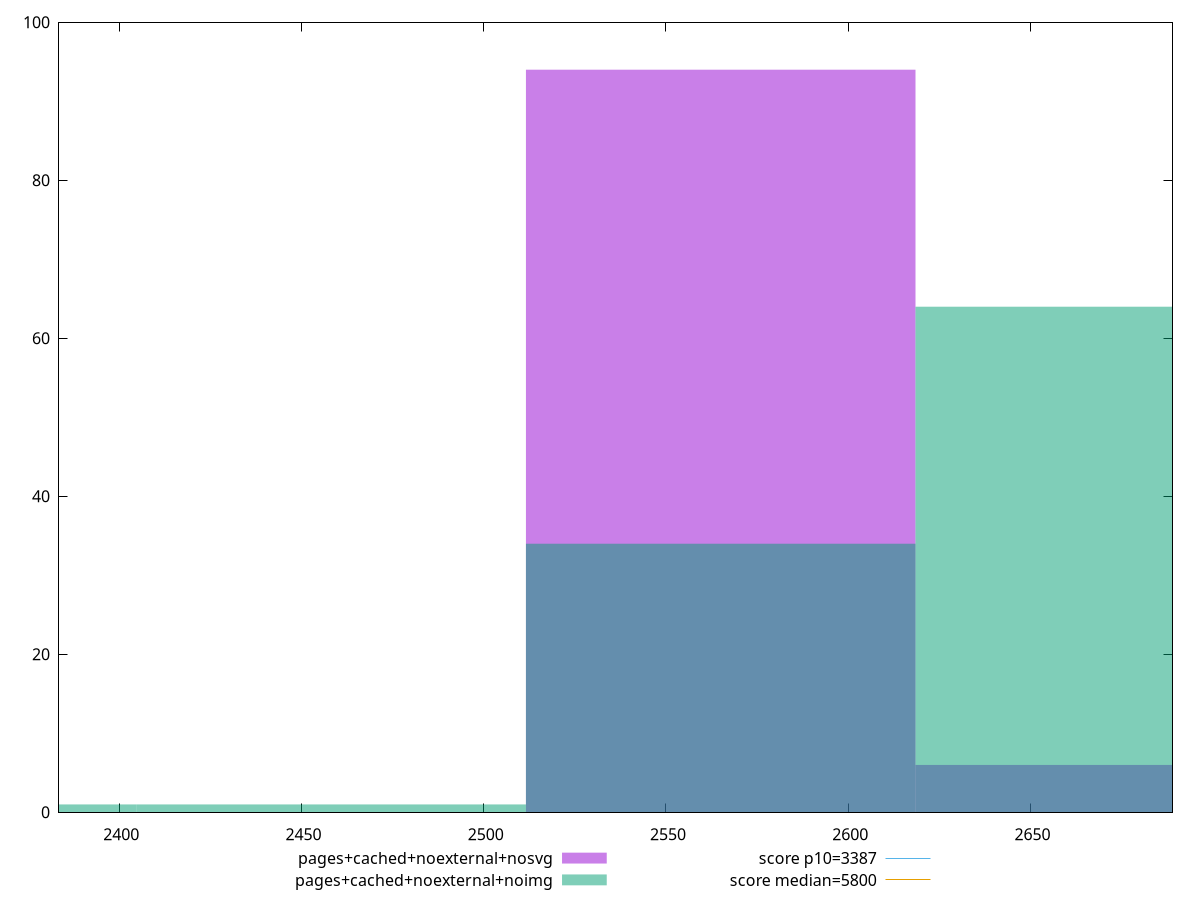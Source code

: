 reset

$pagesCachedNoexternalNosvg <<EOF
2565.021980202646 94
2671.897896044423 6
EOF

$pagesCachedNoexternalNoimg <<EOF
2565.021980202646 34
2671.897896044423 64
2458.146064360869 1
2351.2701485190923 1
EOF

set key outside below
set boxwidth 106.87591584177692
set xrange [2383.476745090407:2688.970618200059]
set yrange [0:100]
set style fill transparent solid 0.5 noborder

set parametric
set terminal svg size 640, 500 enhanced background rgb 'white'
set output "report_00007_2020-12-11T15:55:29.892Z/speed-index/comparison/histogram/7_vs_8.svg"

plot $pagesCachedNoexternalNosvg title "pages+cached+noexternal+nosvg" with boxes, \
     $pagesCachedNoexternalNoimg title "pages+cached+noexternal+noimg" with boxes, \
     3387,t title "score p10=3387", \
     5800,t title "score median=5800"

reset
